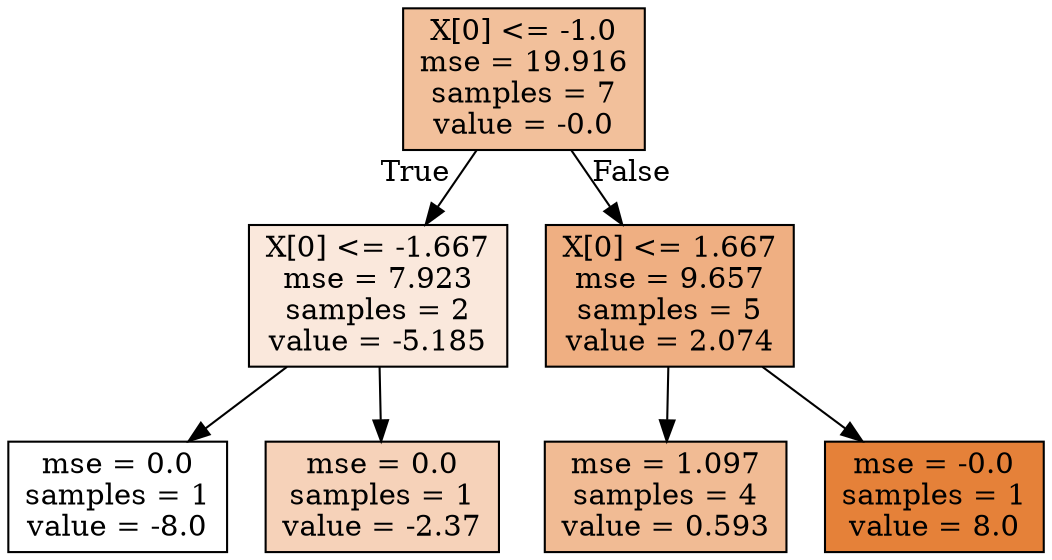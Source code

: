 digraph Tree {
node [shape=box, style="filled", color="black"] ;
0 [label="X[0] <= -1.0\nmse = 19.916\nsamples = 7\nvalue = -0.0", fillcolor="#e5813980"] ;
1 [label="X[0] <= -1.667\nmse = 7.923\nsamples = 2\nvalue = -5.185", fillcolor="#e581392d"] ;
0 -> 1 [labeldistance=2.5, labelangle=45, headlabel="True"] ;
2 [label="mse = 0.0\nsamples = 1\nvalue = -8.0", fillcolor="#e5813900"] ;
1 -> 2 ;
3 [label="mse = 0.0\nsamples = 1\nvalue = -2.37", fillcolor="#e581395a"] ;
1 -> 3 ;
4 [label="X[0] <= 1.667\nmse = 9.657\nsamples = 5\nvalue = 2.074", fillcolor="#e58139a1"] ;
0 -> 4 [labeldistance=2.5, labelangle=-45, headlabel="False"] ;
5 [label="mse = 1.097\nsamples = 4\nvalue = 0.593", fillcolor="#e5813989"] ;
4 -> 5 ;
6 [label="mse = -0.0\nsamples = 1\nvalue = 8.0", fillcolor="#e58139ff"] ;
4 -> 6 ;
}